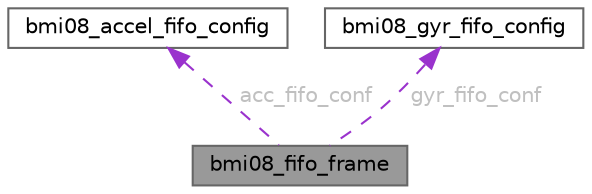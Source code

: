 digraph "bmi08_fifo_frame"
{
 // LATEX_PDF_SIZE
  bgcolor="transparent";
  edge [fontname=Helvetica,fontsize=10,labelfontname=Helvetica,labelfontsize=10];
  node [fontname=Helvetica,fontsize=10,shape=box,height=0.2,width=0.4];
  Node1 [id="Node000001",label="bmi08_fifo_frame",height=0.2,width=0.4,color="gray40", fillcolor="grey60", style="filled", fontcolor="black",tooltip=" "];
  Node2 -> Node1 [id="edge1_Node000001_Node000002",dir="back",color="darkorchid3",style="dashed",tooltip=" ",label=" acc_fifo_conf",fontcolor="grey" ];
  Node2 [id="Node000002",label="bmi08_accel_fifo_config",height=0.2,width=0.4,color="gray40", fillcolor="white", style="filled",URL="$structbmi08__accel__fifo__config.html",tooltip="Accel Fifo configurations."];
  Node3 -> Node1 [id="edge2_Node000001_Node000003",dir="back",color="darkorchid3",style="dashed",tooltip=" ",label=" gyr_fifo_conf",fontcolor="grey" ];
  Node3 [id="Node000003",label="bmi08_gyr_fifo_config",height=0.2,width=0.4,color="gray40", fillcolor="white", style="filled",URL="$structbmi08__gyr__fifo__config.html",tooltip="Gyro Fifo configurations."];
}
